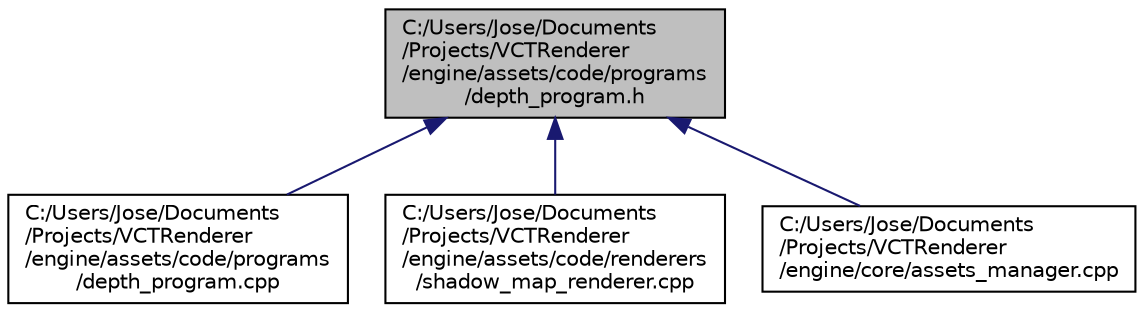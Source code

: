 digraph "C:/Users/Jose/Documents/Projects/VCTRenderer/engine/assets/code/programs/depth_program.h"
{
 // INTERACTIVE_SVG=YES
 // LATEX_PDF_SIZE
  edge [fontname="Helvetica",fontsize="10",labelfontname="Helvetica",labelfontsize="10"];
  node [fontname="Helvetica",fontsize="10",shape=record];
  Node1 [label="C:/Users/Jose/Documents\l/Projects/VCTRenderer\l/engine/assets/code/programs\l/depth_program.h",height=0.2,width=0.4,color="black", fillcolor="grey75", style="filled", fontcolor="black",tooltip=" "];
  Node1 -> Node2 [dir="back",color="midnightblue",fontsize="10",style="solid",fontname="Helvetica"];
  Node2 [label="C:/Users/Jose/Documents\l/Projects/VCTRenderer\l/engine/assets/code/programs\l/depth_program.cpp",height=0.2,width=0.4,color="black", fillcolor="white", style="filled",URL="$depth__program_8cpp.html",tooltip=" "];
  Node1 -> Node3 [dir="back",color="midnightblue",fontsize="10",style="solid",fontname="Helvetica"];
  Node3 [label="C:/Users/Jose/Documents\l/Projects/VCTRenderer\l/engine/assets/code/renderers\l/shadow_map_renderer.cpp",height=0.2,width=0.4,color="black", fillcolor="white", style="filled",URL="$shadow__map__renderer_8cpp.html",tooltip=" "];
  Node1 -> Node4 [dir="back",color="midnightblue",fontsize="10",style="solid",fontname="Helvetica"];
  Node4 [label="C:/Users/Jose/Documents\l/Projects/VCTRenderer\l/engine/core/assets_manager.cpp",height=0.2,width=0.4,color="black", fillcolor="white", style="filled",URL="$assets__manager_8cpp.html",tooltip=" "];
}
